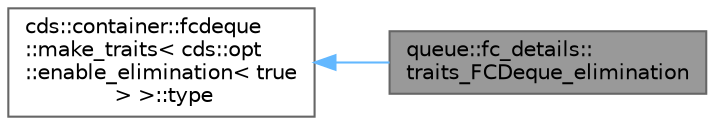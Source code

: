 digraph "queue::fc_details::traits_FCDeque_elimination"
{
 // LATEX_PDF_SIZE
  bgcolor="transparent";
  edge [fontname=Helvetica,fontsize=10,labelfontname=Helvetica,labelfontsize=10];
  node [fontname=Helvetica,fontsize=10,shape=box,height=0.2,width=0.4];
  rankdir="LR";
  Node1 [id="Node000001",label="queue::fc_details::\ltraits_FCDeque_elimination",height=0.2,width=0.4,color="gray40", fillcolor="grey60", style="filled", fontcolor="black",tooltip=" "];
  Node2 -> Node1 [id="edge2_Node000001_Node000002",dir="back",color="steelblue1",style="solid",tooltip=" "];
  Node2 [id="Node000002",label="cds::container::fcdeque\l::make_traits\< cds::opt\l::enable_elimination\< true\l \> \>::type",height=0.2,width=0.4,color="gray40", fillcolor="white", style="filled",tooltip=" "];
}
